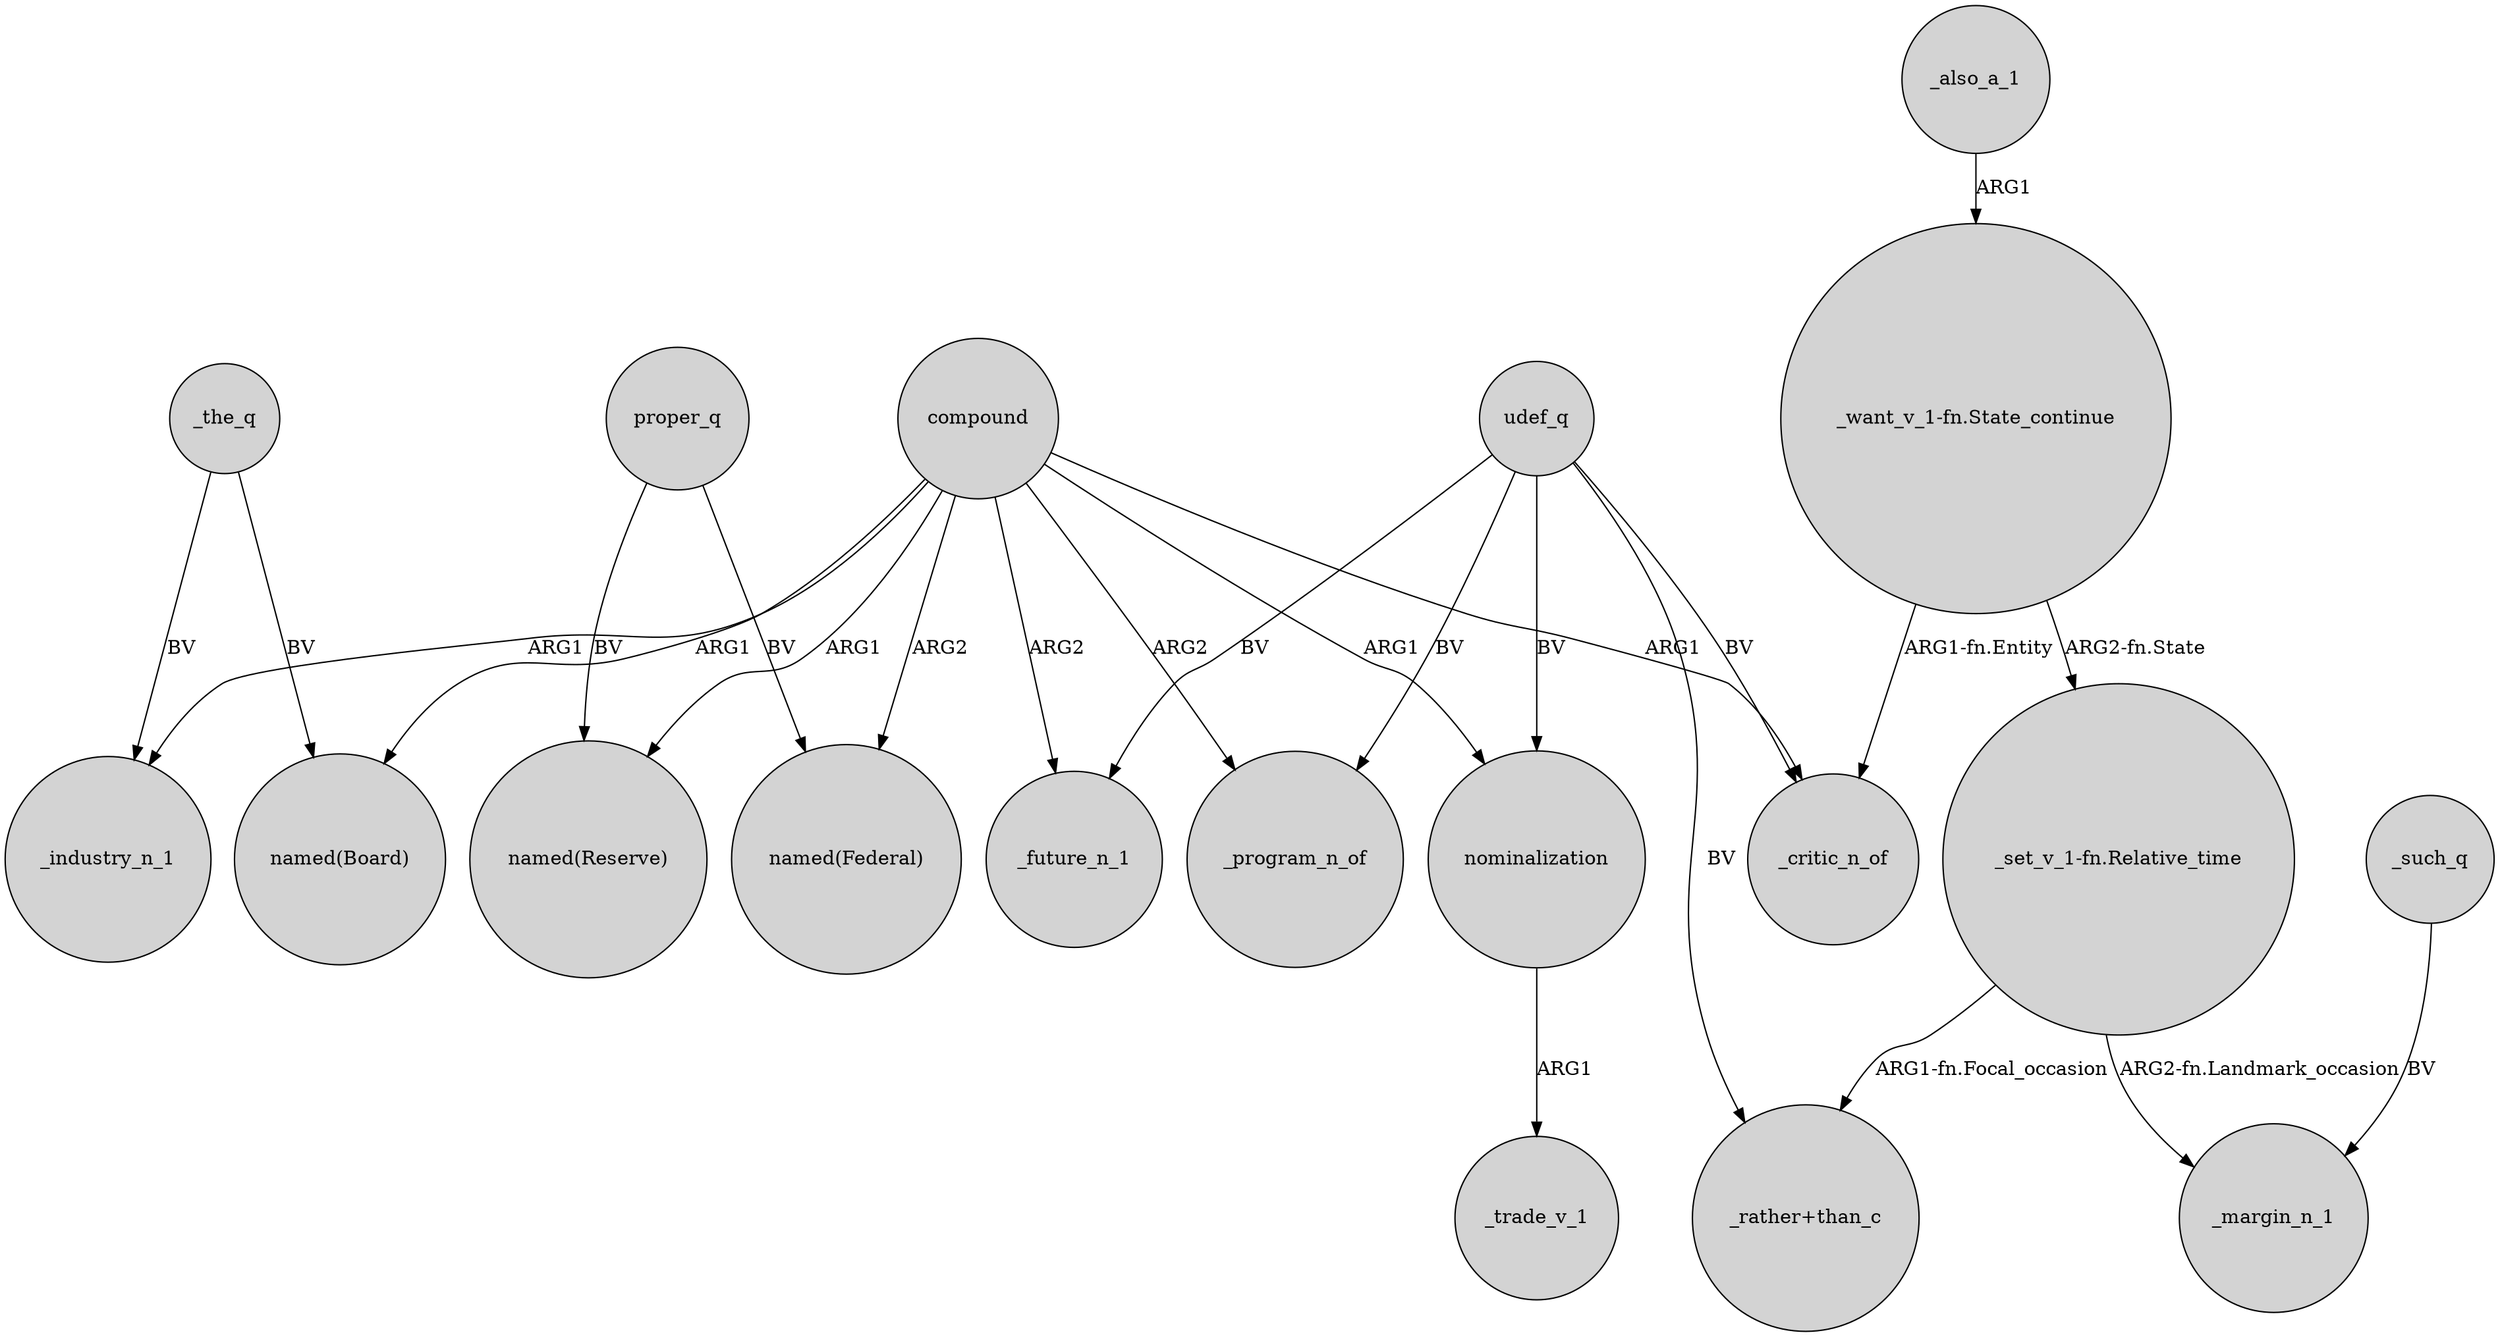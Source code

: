 digraph {
	node [shape=circle style=filled]
	_the_q -> "named(Board)" [label=BV]
	"_want_v_1-fn.State_continue" -> _critic_n_of [label="ARG1-fn.Entity"]
	udef_q -> "_rather+than_c" [label=BV]
	compound -> _future_n_1 [label=ARG2]
	udef_q -> nominalization [label=BV]
	compound -> "named(Federal)" [label=ARG2]
	udef_q -> _future_n_1 [label=BV]
	_such_q -> _margin_n_1 [label=BV]
	proper_q -> "named(Federal)" [label=BV]
	udef_q -> _program_n_of [label=BV]
	compound -> _industry_n_1 [label=ARG1]
	"_want_v_1-fn.State_continue" -> "_set_v_1-fn.Relative_time" [label="ARG2-fn.State"]
	compound -> _program_n_of [label=ARG2]
	compound -> nominalization [label=ARG1]
	_also_a_1 -> "_want_v_1-fn.State_continue" [label=ARG1]
	"_set_v_1-fn.Relative_time" -> _margin_n_1 [label="ARG2-fn.Landmark_occasion"]
	compound -> _critic_n_of [label=ARG1]
	"_set_v_1-fn.Relative_time" -> "_rather+than_c" [label="ARG1-fn.Focal_occasion"]
	compound -> "named(Reserve)" [label=ARG1]
	compound -> "named(Board)" [label=ARG1]
	udef_q -> _critic_n_of [label=BV]
	proper_q -> "named(Reserve)" [label=BV]
	_the_q -> _industry_n_1 [label=BV]
	nominalization -> _trade_v_1 [label=ARG1]
}
